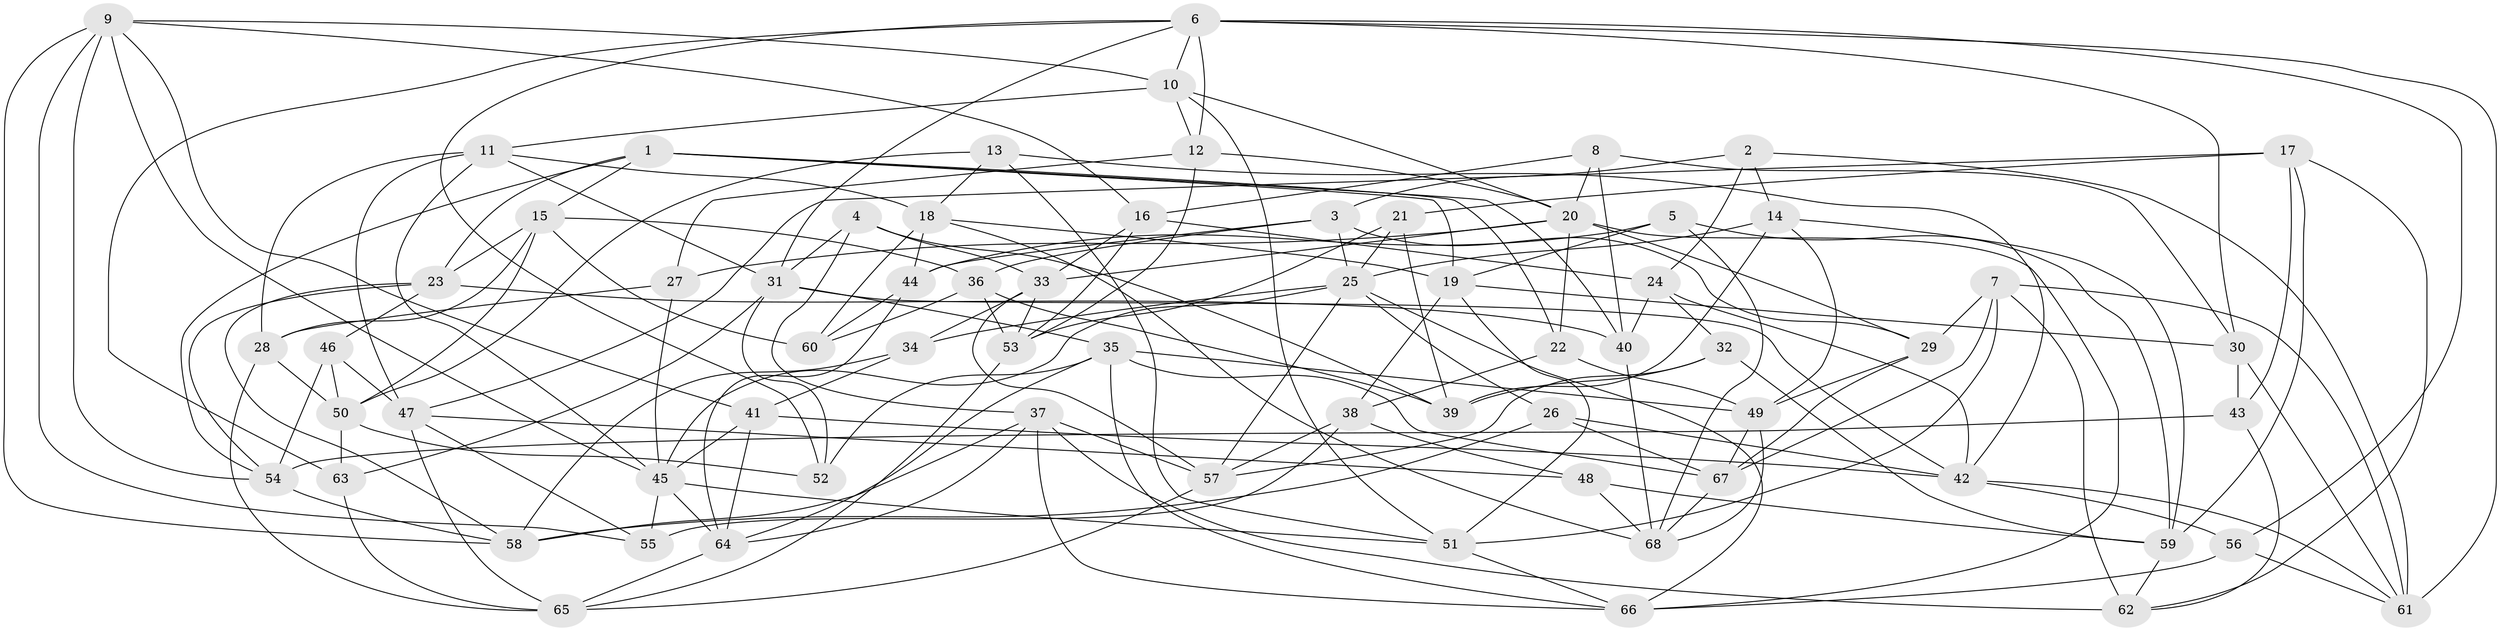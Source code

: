 // original degree distribution, {4: 1.0}
// Generated by graph-tools (version 1.1) at 2025/03/03/09/25 03:03:00]
// undirected, 68 vertices, 182 edges
graph export_dot {
graph [start="1"]
  node [color=gray90,style=filled];
  1;
  2;
  3;
  4;
  5;
  6;
  7;
  8;
  9;
  10;
  11;
  12;
  13;
  14;
  15;
  16;
  17;
  18;
  19;
  20;
  21;
  22;
  23;
  24;
  25;
  26;
  27;
  28;
  29;
  30;
  31;
  32;
  33;
  34;
  35;
  36;
  37;
  38;
  39;
  40;
  41;
  42;
  43;
  44;
  45;
  46;
  47;
  48;
  49;
  50;
  51;
  52;
  53;
  54;
  55;
  56;
  57;
  58;
  59;
  60;
  61;
  62;
  63;
  64;
  65;
  66;
  67;
  68;
  1 -- 15 [weight=1.0];
  1 -- 19 [weight=1.0];
  1 -- 22 [weight=1.0];
  1 -- 23 [weight=1.0];
  1 -- 40 [weight=1.0];
  1 -- 54 [weight=1.0];
  2 -- 3 [weight=1.0];
  2 -- 14 [weight=1.0];
  2 -- 24 [weight=1.0];
  2 -- 61 [weight=1.0];
  3 -- 25 [weight=1.0];
  3 -- 29 [weight=1.0];
  3 -- 36 [weight=1.0];
  3 -- 44 [weight=2.0];
  4 -- 31 [weight=1.0];
  4 -- 33 [weight=1.0];
  4 -- 37 [weight=1.0];
  4 -- 39 [weight=1.0];
  5 -- 19 [weight=1.0];
  5 -- 44 [weight=1.0];
  5 -- 59 [weight=1.0];
  5 -- 68 [weight=1.0];
  6 -- 10 [weight=1.0];
  6 -- 12 [weight=1.0];
  6 -- 30 [weight=1.0];
  6 -- 31 [weight=1.0];
  6 -- 52 [weight=1.0];
  6 -- 56 [weight=1.0];
  6 -- 61 [weight=1.0];
  6 -- 63 [weight=1.0];
  7 -- 29 [weight=1.0];
  7 -- 51 [weight=1.0];
  7 -- 61 [weight=1.0];
  7 -- 62 [weight=2.0];
  7 -- 67 [weight=1.0];
  8 -- 16 [weight=1.0];
  8 -- 20 [weight=1.0];
  8 -- 30 [weight=1.0];
  8 -- 40 [weight=1.0];
  9 -- 10 [weight=1.0];
  9 -- 16 [weight=1.0];
  9 -- 41 [weight=1.0];
  9 -- 45 [weight=1.0];
  9 -- 54 [weight=1.0];
  9 -- 55 [weight=2.0];
  9 -- 58 [weight=1.0];
  10 -- 11 [weight=1.0];
  10 -- 12 [weight=1.0];
  10 -- 20 [weight=1.0];
  10 -- 51 [weight=1.0];
  11 -- 18 [weight=1.0];
  11 -- 28 [weight=1.0];
  11 -- 31 [weight=1.0];
  11 -- 45 [weight=1.0];
  11 -- 47 [weight=1.0];
  12 -- 20 [weight=1.0];
  12 -- 27 [weight=1.0];
  12 -- 53 [weight=2.0];
  13 -- 18 [weight=1.0];
  13 -- 42 [weight=1.0];
  13 -- 50 [weight=1.0];
  13 -- 51 [weight=1.0];
  14 -- 25 [weight=2.0];
  14 -- 39 [weight=1.0];
  14 -- 49 [weight=1.0];
  14 -- 59 [weight=1.0];
  15 -- 23 [weight=1.0];
  15 -- 28 [weight=1.0];
  15 -- 36 [weight=1.0];
  15 -- 50 [weight=1.0];
  15 -- 60 [weight=1.0];
  16 -- 24 [weight=1.0];
  16 -- 33 [weight=1.0];
  16 -- 53 [weight=2.0];
  17 -- 21 [weight=1.0];
  17 -- 43 [weight=2.0];
  17 -- 47 [weight=1.0];
  17 -- 59 [weight=1.0];
  17 -- 62 [weight=1.0];
  18 -- 19 [weight=1.0];
  18 -- 44 [weight=1.0];
  18 -- 60 [weight=1.0];
  18 -- 68 [weight=1.0];
  19 -- 30 [weight=1.0];
  19 -- 38 [weight=1.0];
  19 -- 51 [weight=1.0];
  20 -- 22 [weight=1.0];
  20 -- 27 [weight=2.0];
  20 -- 29 [weight=2.0];
  20 -- 33 [weight=1.0];
  20 -- 66 [weight=1.0];
  21 -- 25 [weight=1.0];
  21 -- 39 [weight=1.0];
  21 -- 53 [weight=1.0];
  22 -- 38 [weight=1.0];
  22 -- 49 [weight=1.0];
  23 -- 40 [weight=1.0];
  23 -- 46 [weight=1.0];
  23 -- 54 [weight=1.0];
  23 -- 58 [weight=1.0];
  24 -- 32 [weight=1.0];
  24 -- 40 [weight=2.0];
  24 -- 42 [weight=1.0];
  25 -- 26 [weight=1.0];
  25 -- 34 [weight=2.0];
  25 -- 45 [weight=1.0];
  25 -- 57 [weight=1.0];
  25 -- 66 [weight=1.0];
  26 -- 42 [weight=1.0];
  26 -- 58 [weight=1.0];
  26 -- 67 [weight=1.0];
  27 -- 28 [weight=2.0];
  27 -- 45 [weight=1.0];
  28 -- 50 [weight=1.0];
  28 -- 65 [weight=1.0];
  29 -- 49 [weight=1.0];
  29 -- 67 [weight=1.0];
  30 -- 43 [weight=2.0];
  30 -- 61 [weight=1.0];
  31 -- 35 [weight=1.0];
  31 -- 42 [weight=2.0];
  31 -- 52 [weight=1.0];
  31 -- 63 [weight=1.0];
  32 -- 39 [weight=1.0];
  32 -- 57 [weight=1.0];
  32 -- 59 [weight=1.0];
  33 -- 34 [weight=1.0];
  33 -- 53 [weight=1.0];
  33 -- 57 [weight=1.0];
  34 -- 41 [weight=2.0];
  34 -- 58 [weight=1.0];
  35 -- 49 [weight=1.0];
  35 -- 52 [weight=1.0];
  35 -- 64 [weight=1.0];
  35 -- 66 [weight=1.0];
  35 -- 67 [weight=1.0];
  36 -- 39 [weight=2.0];
  36 -- 53 [weight=1.0];
  36 -- 60 [weight=1.0];
  37 -- 57 [weight=1.0];
  37 -- 58 [weight=1.0];
  37 -- 62 [weight=1.0];
  37 -- 64 [weight=1.0];
  37 -- 66 [weight=1.0];
  38 -- 48 [weight=1.0];
  38 -- 55 [weight=2.0];
  38 -- 57 [weight=1.0];
  40 -- 68 [weight=1.0];
  41 -- 42 [weight=1.0];
  41 -- 45 [weight=1.0];
  41 -- 64 [weight=1.0];
  42 -- 56 [weight=1.0];
  42 -- 61 [weight=1.0];
  43 -- 54 [weight=1.0];
  43 -- 62 [weight=1.0];
  44 -- 60 [weight=1.0];
  44 -- 64 [weight=1.0];
  45 -- 51 [weight=1.0];
  45 -- 55 [weight=1.0];
  45 -- 64 [weight=1.0];
  46 -- 47 [weight=1.0];
  46 -- 50 [weight=1.0];
  46 -- 54 [weight=1.0];
  47 -- 48 [weight=1.0];
  47 -- 55 [weight=1.0];
  47 -- 65 [weight=1.0];
  48 -- 59 [weight=1.0];
  48 -- 68 [weight=1.0];
  49 -- 67 [weight=1.0];
  49 -- 68 [weight=1.0];
  50 -- 52 [weight=1.0];
  50 -- 63 [weight=1.0];
  51 -- 66 [weight=1.0];
  53 -- 65 [weight=1.0];
  54 -- 58 [weight=1.0];
  56 -- 61 [weight=1.0];
  56 -- 66 [weight=1.0];
  57 -- 65 [weight=1.0];
  59 -- 62 [weight=1.0];
  63 -- 65 [weight=1.0];
  64 -- 65 [weight=1.0];
  67 -- 68 [weight=1.0];
}
